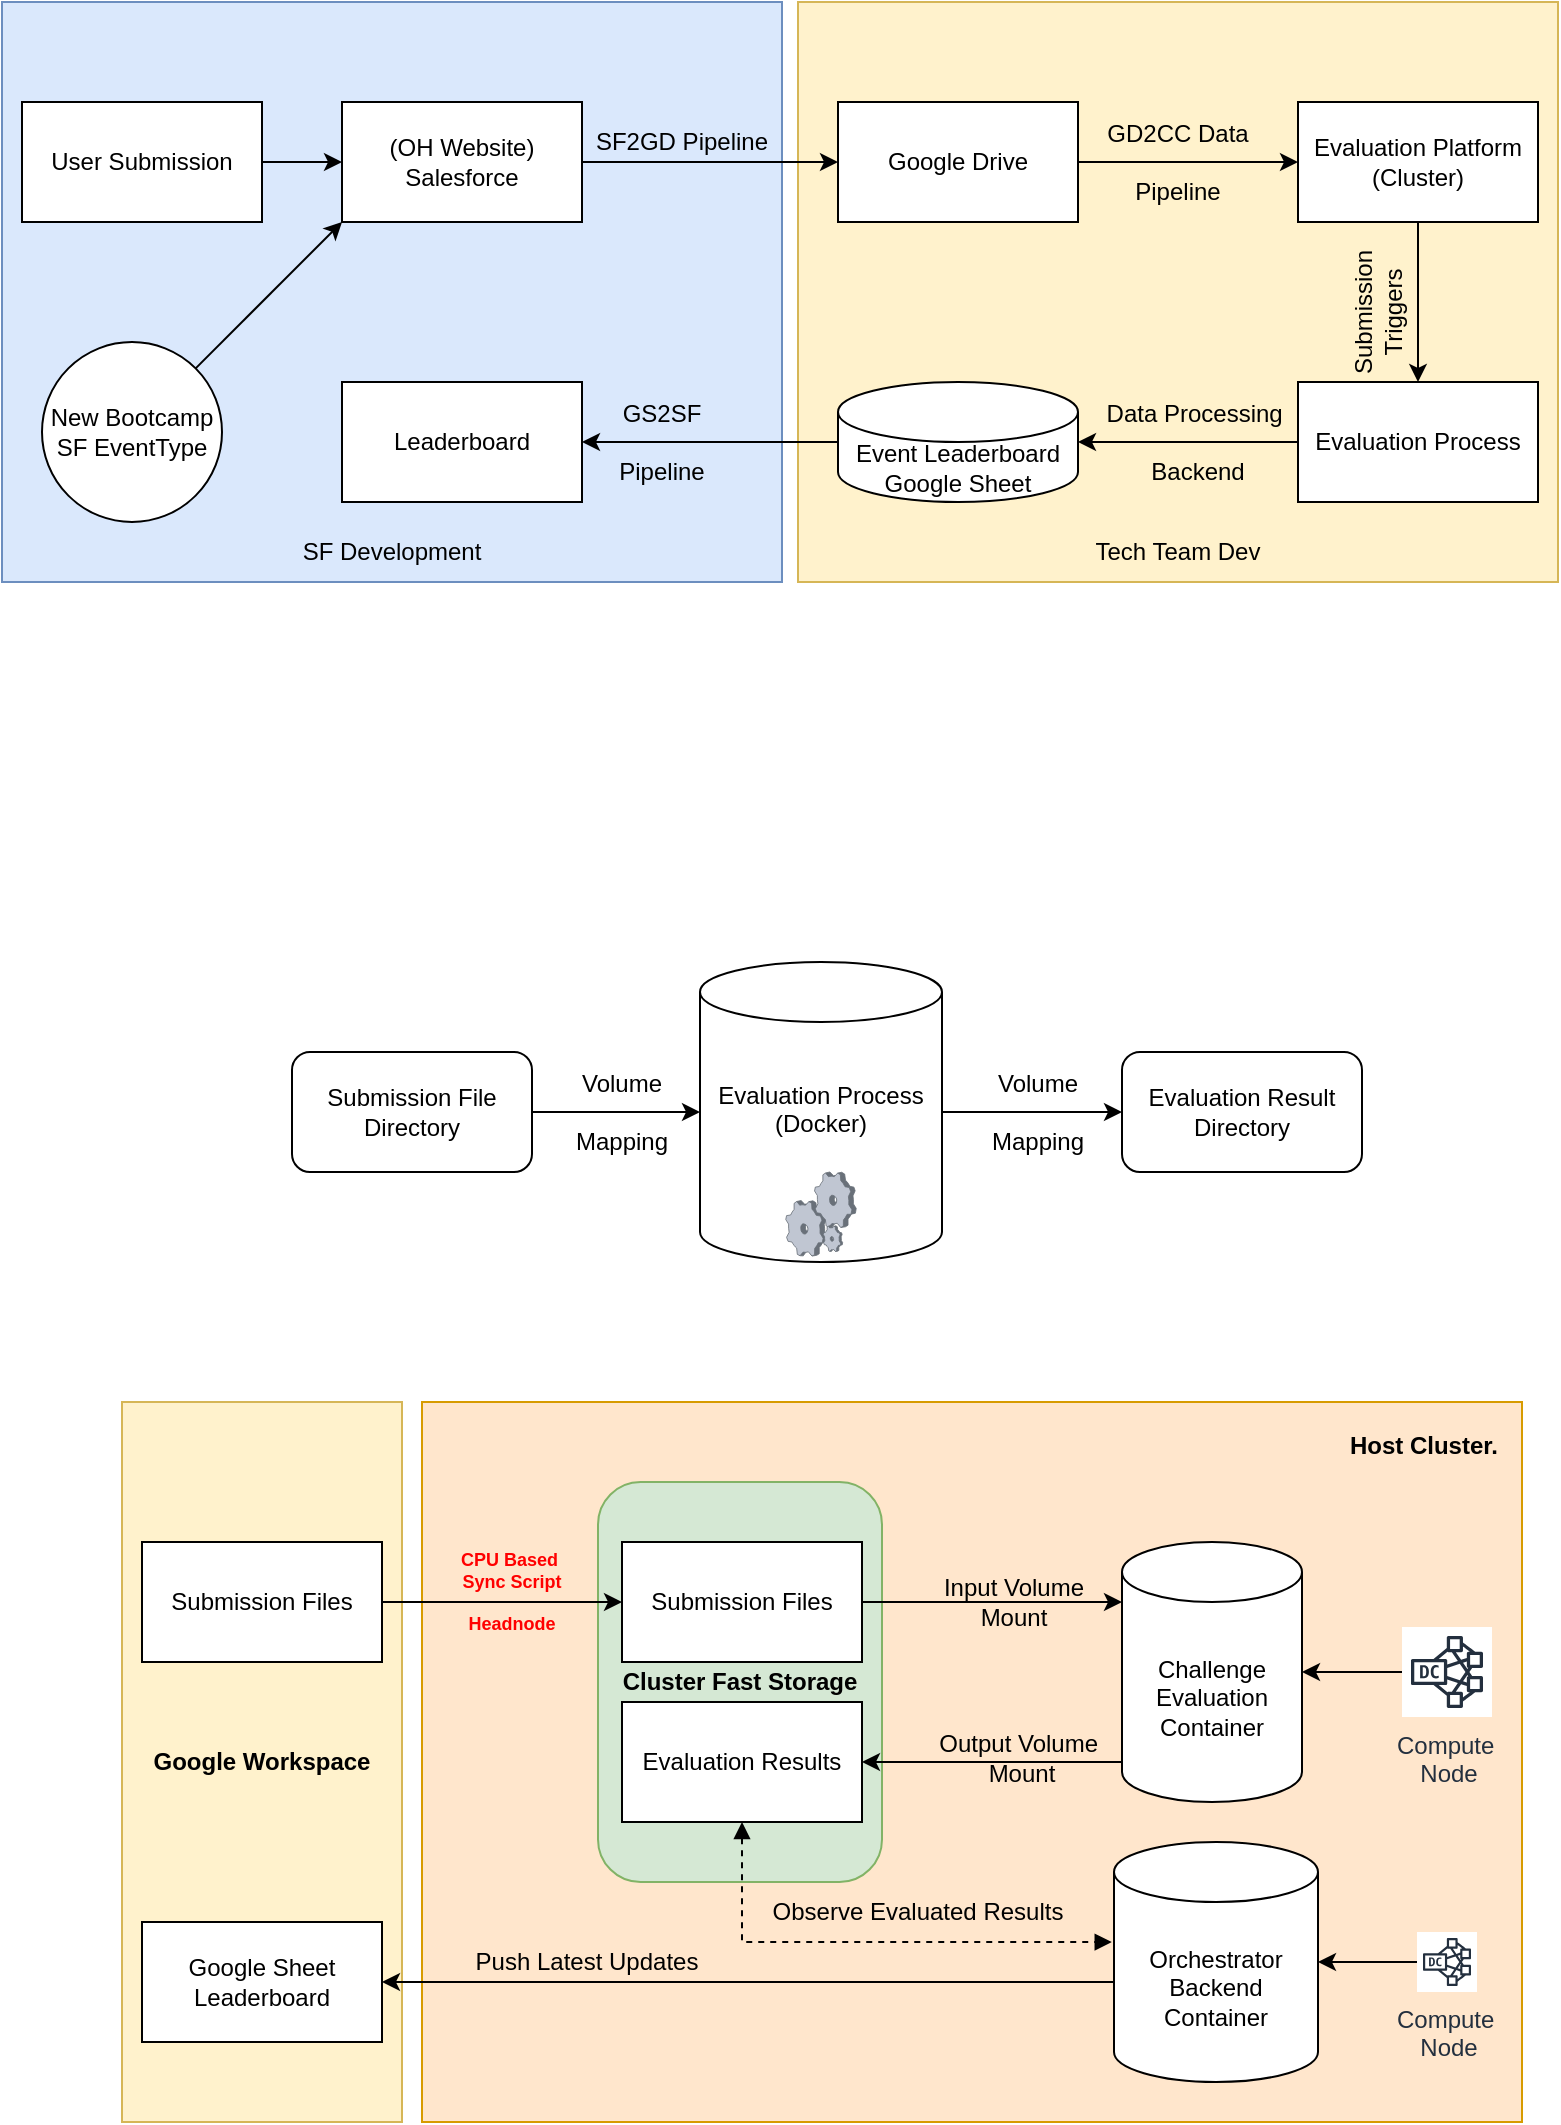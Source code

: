 <mxfile version="27.1.1">
  <diagram name="Page-1" id="oaaN-xaVI2owKklGk6Wr">
    <mxGraphModel dx="1234" dy="790" grid="1" gridSize="10" guides="1" tooltips="1" connect="1" arrows="1" fold="1" page="1" pageScale="1" pageWidth="827" pageHeight="1169" math="0" shadow="0">
      <root>
        <mxCell id="0" />
        <mxCell id="1" parent="0" />
        <mxCell id="SpqWK2JKDd9mL29cQ0X0-30" value="&lt;b&gt;Google Workspace&lt;/b&gt;" style="rounded=0;whiteSpace=wrap;html=1;fillColor=#fff2cc;strokeColor=#d6b656;" vertex="1" parent="1">
          <mxGeometry x="70" y="780" width="140" height="360" as="geometry" />
        </mxCell>
        <mxCell id="SpqWK2JKDd9mL29cQ0X0-31" value="&lt;b&gt;Host Cluster.&amp;nbsp; &amp;nbsp;&lt;/b&gt;&lt;div&gt;&lt;b&gt;&lt;br&gt;&lt;/b&gt;&lt;/div&gt;&lt;div&gt;&lt;b&gt;&lt;br&gt;&lt;/b&gt;&lt;/div&gt;&lt;div&gt;&lt;b&gt;&lt;br&gt;&lt;/b&gt;&lt;/div&gt;&lt;div&gt;&lt;b&gt;&lt;br&gt;&lt;/b&gt;&lt;/div&gt;&lt;div&gt;&lt;b&gt;&lt;br&gt;&lt;/b&gt;&lt;/div&gt;&lt;div&gt;&lt;b&gt;&lt;br&gt;&lt;/b&gt;&lt;/div&gt;&lt;div&gt;&lt;b&gt;&lt;br&gt;&lt;/b&gt;&lt;/div&gt;&lt;div&gt;&lt;b&gt;&lt;br&gt;&lt;/b&gt;&lt;/div&gt;&lt;div&gt;&lt;b&gt;&lt;br&gt;&lt;/b&gt;&lt;/div&gt;&lt;div&gt;&lt;b&gt;&lt;br&gt;&lt;/b&gt;&lt;/div&gt;&lt;div&gt;&lt;b&gt;&lt;br&gt;&lt;/b&gt;&lt;/div&gt;&lt;div&gt;&lt;b&gt;&lt;br&gt;&lt;/b&gt;&lt;/div&gt;&lt;div&gt;&lt;b&gt;&lt;br&gt;&lt;/b&gt;&lt;/div&gt;&lt;div&gt;&lt;b&gt;&lt;br&gt;&lt;/b&gt;&lt;/div&gt;&lt;div&gt;&lt;b&gt;&lt;br&gt;&lt;/b&gt;&lt;/div&gt;&lt;div&gt;&lt;b&gt;&lt;br&gt;&lt;/b&gt;&lt;/div&gt;&lt;div&gt;&lt;b&gt;&lt;br&gt;&lt;/b&gt;&lt;/div&gt;&lt;div&gt;&lt;b&gt;&lt;br&gt;&lt;/b&gt;&lt;/div&gt;&lt;div&gt;&lt;b&gt;&lt;br&gt;&lt;/b&gt;&lt;/div&gt;&lt;div&gt;&lt;b&gt;&lt;br&gt;&lt;/b&gt;&lt;/div&gt;&lt;div&gt;&lt;b&gt;&lt;br&gt;&lt;/b&gt;&lt;/div&gt;&lt;div&gt;&lt;b&gt;&amp;nbsp;&lt;/b&gt;&lt;/div&gt;" style="rounded=0;whiteSpace=wrap;html=1;fillColor=#ffe6cc;strokeColor=#d79b00;align=right;" vertex="1" parent="1">
          <mxGeometry x="220" y="780" width="550" height="360" as="geometry" />
        </mxCell>
        <mxCell id="SpqWK2JKDd9mL29cQ0X0-33" value="&lt;b&gt;Cluster Fast Storage&lt;/b&gt;" style="rounded=1;whiteSpace=wrap;html=1;fillColor=#d5e8d4;strokeColor=#82b366;" vertex="1" parent="1">
          <mxGeometry x="308" y="820" width="142" height="200" as="geometry" />
        </mxCell>
        <mxCell id="_-sBluXxqgNnhQlg6VW2-16" value="" style="rounded=0;whiteSpace=wrap;html=1;fillColor=#fff2cc;strokeColor=#d6b656;" parent="1" vertex="1">
          <mxGeometry x="408" y="80" width="380" height="290" as="geometry" />
        </mxCell>
        <mxCell id="_-sBluXxqgNnhQlg6VW2-12" value="" style="rounded=0;whiteSpace=wrap;html=1;fillColor=#dae8fc;strokeColor=#6c8ebf;" parent="1" vertex="1">
          <mxGeometry x="10" y="80" width="390" height="290" as="geometry" />
        </mxCell>
        <mxCell id="gr2pJImmbowWirLbpPVM-4" value="" style="edgeStyle=orthogonalEdgeStyle;rounded=0;orthogonalLoop=1;jettySize=auto;html=1;" parent="1" source="gr2pJImmbowWirLbpPVM-2" target="gr2pJImmbowWirLbpPVM-3" edge="1">
          <mxGeometry relative="1" as="geometry" />
        </mxCell>
        <mxCell id="gr2pJImmbowWirLbpPVM-2" value="Evaluation Process" style="rounded=0;whiteSpace=wrap;html=1;" parent="1" vertex="1">
          <mxGeometry x="658" y="270" width="120" height="60" as="geometry" />
        </mxCell>
        <mxCell id="gr2pJImmbowWirLbpPVM-6" value="" style="edgeStyle=orthogonalEdgeStyle;rounded=0;orthogonalLoop=1;jettySize=auto;html=1;" parent="1" source="gr2pJImmbowWirLbpPVM-3" target="gr2pJImmbowWirLbpPVM-5" edge="1">
          <mxGeometry relative="1" as="geometry" />
        </mxCell>
        <mxCell id="gr2pJImmbowWirLbpPVM-3" value="Event Leaderboard&lt;div&gt;Google Sheet&lt;/div&gt;" style="shape=cylinder3;whiteSpace=wrap;html=1;boundedLbl=1;backgroundOutline=1;size=15;" parent="1" vertex="1">
          <mxGeometry x="428" y="270" width="120" height="60" as="geometry" />
        </mxCell>
        <mxCell id="gr2pJImmbowWirLbpPVM-5" value="Leaderboard" style="rounded=0;whiteSpace=wrap;html=1;" parent="1" vertex="1">
          <mxGeometry x="180" y="270" width="120" height="60" as="geometry" />
        </mxCell>
        <mxCell id="gr2pJImmbowWirLbpPVM-11" value="" style="edgeStyle=orthogonalEdgeStyle;rounded=0;orthogonalLoop=1;jettySize=auto;html=1;" parent="1" source="gr2pJImmbowWirLbpPVM-8" target="gr2pJImmbowWirLbpPVM-10" edge="1">
          <mxGeometry relative="1" as="geometry" />
        </mxCell>
        <mxCell id="gr2pJImmbowWirLbpPVM-8" value="User Submission" style="rounded=0;whiteSpace=wrap;html=1;" parent="1" vertex="1">
          <mxGeometry x="20" y="130" width="120" height="60" as="geometry" />
        </mxCell>
        <mxCell id="gr2pJImmbowWirLbpPVM-13" value="" style="edgeStyle=orthogonalEdgeStyle;rounded=0;orthogonalLoop=1;jettySize=auto;html=1;" parent="1" source="gr2pJImmbowWirLbpPVM-10" target="gr2pJImmbowWirLbpPVM-12" edge="1">
          <mxGeometry relative="1" as="geometry" />
        </mxCell>
        <mxCell id="gr2pJImmbowWirLbpPVM-10" value="&lt;div&gt;(OH Website)&lt;/div&gt;Salesforce" style="whiteSpace=wrap;html=1;rounded=0;" parent="1" vertex="1">
          <mxGeometry x="180" y="130" width="120" height="60" as="geometry" />
        </mxCell>
        <mxCell id="gr2pJImmbowWirLbpPVM-15" value="" style="edgeStyle=orthogonalEdgeStyle;rounded=0;orthogonalLoop=1;jettySize=auto;html=1;" parent="1" source="gr2pJImmbowWirLbpPVM-12" target="gr2pJImmbowWirLbpPVM-14" edge="1">
          <mxGeometry relative="1" as="geometry" />
        </mxCell>
        <mxCell id="gr2pJImmbowWirLbpPVM-12" value="Google Drive" style="whiteSpace=wrap;html=1;rounded=0;" parent="1" vertex="1">
          <mxGeometry x="428" y="130" width="120" height="60" as="geometry" />
        </mxCell>
        <mxCell id="gr2pJImmbowWirLbpPVM-16" value="" style="edgeStyle=orthogonalEdgeStyle;rounded=0;orthogonalLoop=1;jettySize=auto;html=1;" parent="1" source="gr2pJImmbowWirLbpPVM-14" target="gr2pJImmbowWirLbpPVM-2" edge="1">
          <mxGeometry relative="1" as="geometry" />
        </mxCell>
        <mxCell id="gr2pJImmbowWirLbpPVM-14" value="Evaluation Platform&lt;div&gt;(Cluster)&lt;/div&gt;" style="whiteSpace=wrap;html=1;rounded=0;" parent="1" vertex="1">
          <mxGeometry x="658" y="130" width="120" height="60" as="geometry" />
        </mxCell>
        <mxCell id="_-sBluXxqgNnhQlg6VW2-1" value="SF2GD Pipeline" style="text;html=1;align=center;verticalAlign=middle;whiteSpace=wrap;rounded=0;" parent="1" vertex="1">
          <mxGeometry x="300" y="140" width="100" height="20" as="geometry" />
        </mxCell>
        <mxCell id="_-sBluXxqgNnhQlg6VW2-3" value="GD2CC Data&lt;div&gt;&lt;br&gt;&lt;/div&gt;&lt;div&gt;Pipeline&lt;/div&gt;" style="text;html=1;align=center;verticalAlign=middle;whiteSpace=wrap;rounded=0;" parent="1" vertex="1">
          <mxGeometry x="518" y="145" width="160" height="30" as="geometry" />
        </mxCell>
        <mxCell id="_-sBluXxqgNnhQlg6VW2-5" value="Submission Triggers" style="text;html=1;align=center;verticalAlign=middle;whiteSpace=wrap;rounded=0;rotation=-90;" parent="1" vertex="1">
          <mxGeometry x="668" y="220" width="60" height="30" as="geometry" />
        </mxCell>
        <mxCell id="_-sBluXxqgNnhQlg6VW2-6" value="Data Processing&amp;nbsp;&lt;div&gt;&lt;br&gt;&lt;/div&gt;&lt;div&gt;Backend&lt;/div&gt;" style="text;html=1;align=center;verticalAlign=middle;whiteSpace=wrap;rounded=0;rotation=0;" parent="1" vertex="1">
          <mxGeometry x="558" y="285" width="100" height="30" as="geometry" />
        </mxCell>
        <mxCell id="_-sBluXxqgNnhQlg6VW2-11" value="GS2SF&lt;div&gt;&lt;br&gt;&lt;/div&gt;&lt;div&gt;Pipeline&lt;/div&gt;" style="text;html=1;align=center;verticalAlign=middle;whiteSpace=wrap;rounded=0;" parent="1" vertex="1">
          <mxGeometry x="310" y="285" width="60" height="30" as="geometry" />
        </mxCell>
        <mxCell id="_-sBluXxqgNnhQlg6VW2-13" value="SF Development" style="text;html=1;align=center;verticalAlign=middle;whiteSpace=wrap;rounded=0;" parent="1" vertex="1">
          <mxGeometry x="155" y="340" width="100" height="30" as="geometry" />
        </mxCell>
        <mxCell id="_-sBluXxqgNnhQlg6VW2-14" value="New Bootcamp&lt;div&gt;SF EventType&lt;/div&gt;" style="ellipse;whiteSpace=wrap;html=1;aspect=fixed;" parent="1" vertex="1">
          <mxGeometry x="30" y="250" width="90" height="90" as="geometry" />
        </mxCell>
        <mxCell id="_-sBluXxqgNnhQlg6VW2-15" value="" style="endArrow=classic;html=1;rounded=0;exitX=1;exitY=0;exitDx=0;exitDy=0;entryX=0;entryY=1;entryDx=0;entryDy=0;" parent="1" source="_-sBluXxqgNnhQlg6VW2-14" target="gr2pJImmbowWirLbpPVM-10" edge="1">
          <mxGeometry width="50" height="50" relative="1" as="geometry">
            <mxPoint x="480" y="390" as="sourcePoint" />
            <mxPoint x="530" y="340" as="targetPoint" />
          </mxGeometry>
        </mxCell>
        <mxCell id="_-sBluXxqgNnhQlg6VW2-17" value="Tech Team Dev" style="text;html=1;align=center;verticalAlign=middle;whiteSpace=wrap;rounded=0;" parent="1" vertex="1">
          <mxGeometry x="538" y="340" width="120" height="30" as="geometry" />
        </mxCell>
        <mxCell id="8gj9geVY3_DfCZQZ7S0--6" value="" style="edgeStyle=orthogonalEdgeStyle;rounded=0;orthogonalLoop=1;jettySize=auto;html=1;" parent="1" source="8gj9geVY3_DfCZQZ7S0--1" target="8gj9geVY3_DfCZQZ7S0--5" edge="1">
          <mxGeometry relative="1" as="geometry" />
        </mxCell>
        <mxCell id="8gj9geVY3_DfCZQZ7S0--1" value="&lt;div&gt;Evaluation Process&lt;/div&gt;(Docker)&lt;div&gt;&lt;br&gt;&lt;/div&gt;&lt;div&gt;&lt;br&gt;&lt;/div&gt;" style="shape=cylinder3;whiteSpace=wrap;html=1;boundedLbl=1;backgroundOutline=1;size=15;" parent="1" vertex="1">
          <mxGeometry x="359" y="560" width="121" height="150" as="geometry" />
        </mxCell>
        <mxCell id="8gj9geVY3_DfCZQZ7S0--3" value="" style="edgeStyle=orthogonalEdgeStyle;rounded=0;orthogonalLoop=1;jettySize=auto;html=1;" parent="1" source="8gj9geVY3_DfCZQZ7S0--2" target="8gj9geVY3_DfCZQZ7S0--1" edge="1">
          <mxGeometry relative="1" as="geometry" />
        </mxCell>
        <mxCell id="8gj9geVY3_DfCZQZ7S0--2" value="Submission File Directory" style="rounded=1;whiteSpace=wrap;html=1;" parent="1" vertex="1">
          <mxGeometry x="155" y="605" width="120" height="60" as="geometry" />
        </mxCell>
        <mxCell id="8gj9geVY3_DfCZQZ7S0--4" value="Volume&lt;div&gt;&amp;nbsp;&lt;/div&gt;&lt;div&gt;Mapping&lt;/div&gt;" style="text;html=1;align=center;verticalAlign=middle;whiteSpace=wrap;rounded=0;" parent="1" vertex="1">
          <mxGeometry x="290" y="620" width="60" height="30" as="geometry" />
        </mxCell>
        <mxCell id="8gj9geVY3_DfCZQZ7S0--5" value="Evaluation Result&lt;div&gt;Directory&lt;/div&gt;" style="rounded=1;whiteSpace=wrap;html=1;" parent="1" vertex="1">
          <mxGeometry x="570" y="605" width="120" height="60" as="geometry" />
        </mxCell>
        <mxCell id="8gj9geVY3_DfCZQZ7S0--8" value="Volume&lt;div&gt;&amp;nbsp;&lt;/div&gt;&lt;div&gt;Mapping&lt;/div&gt;" style="text;html=1;align=center;verticalAlign=middle;whiteSpace=wrap;rounded=0;" parent="1" vertex="1">
          <mxGeometry x="498" y="620" width="60" height="30" as="geometry" />
        </mxCell>
        <mxCell id="8gj9geVY3_DfCZQZ7S0--10" value="" style="verticalLabelPosition=bottom;sketch=0;aspect=fixed;html=1;verticalAlign=top;strokeColor=none;align=center;outlineConnect=0;shape=mxgraph.citrix.process;" parent="1" vertex="1">
          <mxGeometry x="401.88" y="665" width="35.23" height="42" as="geometry" />
        </mxCell>
        <mxCell id="SpqWK2JKDd9mL29cQ0X0-3" value="" style="edgeStyle=orthogonalEdgeStyle;rounded=0;orthogonalLoop=1;jettySize=auto;html=1;" edge="1" parent="1" source="SpqWK2JKDd9mL29cQ0X0-1" target="SpqWK2JKDd9mL29cQ0X0-2">
          <mxGeometry relative="1" as="geometry" />
        </mxCell>
        <mxCell id="SpqWK2JKDd9mL29cQ0X0-1" value="Submission Files" style="rounded=0;whiteSpace=wrap;html=1;" vertex="1" parent="1">
          <mxGeometry x="80" y="850" width="120" height="60" as="geometry" />
        </mxCell>
        <mxCell id="SpqWK2JKDd9mL29cQ0X0-19" value="" style="edgeStyle=orthogonalEdgeStyle;rounded=0;orthogonalLoop=1;jettySize=auto;html=1;" edge="1" parent="1" source="SpqWK2JKDd9mL29cQ0X0-2" target="SpqWK2JKDd9mL29cQ0X0-18">
          <mxGeometry relative="1" as="geometry">
            <Array as="points">
              <mxPoint x="490" y="880" />
              <mxPoint x="490" y="880" />
            </Array>
          </mxGeometry>
        </mxCell>
        <mxCell id="SpqWK2JKDd9mL29cQ0X0-2" value="Submission Files" style="rounded=0;whiteSpace=wrap;html=1;" vertex="1" parent="1">
          <mxGeometry x="320" y="850" width="120" height="60" as="geometry" />
        </mxCell>
        <mxCell id="SpqWK2JKDd9mL29cQ0X0-7" value="Evaluation Results" style="rounded=0;whiteSpace=wrap;html=1;" vertex="1" parent="1">
          <mxGeometry x="320" y="930" width="120" height="60" as="geometry" />
        </mxCell>
        <mxCell id="SpqWK2JKDd9mL29cQ0X0-16" style="edgeStyle=orthogonalEdgeStyle;rounded=0;orthogonalLoop=1;jettySize=auto;html=1;exitX=0;exitY=0;exitDx=0;exitDy=82.5;exitPerimeter=0;entryX=1;entryY=0.5;entryDx=0;entryDy=0;" edge="1" parent="1" source="SpqWK2JKDd9mL29cQ0X0-13" target="SpqWK2JKDd9mL29cQ0X0-15">
          <mxGeometry relative="1" as="geometry">
            <Array as="points">
              <mxPoint x="566" y="1070" />
            </Array>
          </mxGeometry>
        </mxCell>
        <mxCell id="SpqWK2JKDd9mL29cQ0X0-13" value="&lt;div&gt;Orchestrator&lt;/div&gt;&lt;div&gt;Backend Container&lt;/div&gt;" style="shape=cylinder3;whiteSpace=wrap;html=1;boundedLbl=1;backgroundOutline=1;size=15;" vertex="1" parent="1">
          <mxGeometry x="566" y="1000" width="102" height="120" as="geometry" />
        </mxCell>
        <mxCell id="SpqWK2JKDd9mL29cQ0X0-14" style="edgeStyle=orthogonalEdgeStyle;rounded=0;orthogonalLoop=1;jettySize=auto;html=1;exitX=0.5;exitY=1;exitDx=0;exitDy=0;entryX=-0.011;entryY=0.417;entryDx=0;entryDy=0;entryPerimeter=0;curved=0;endArrow=block;endFill=1;startArrow=block;startFill=1;dashed=1;" edge="1" parent="1" source="SpqWK2JKDd9mL29cQ0X0-7" target="SpqWK2JKDd9mL29cQ0X0-13">
          <mxGeometry relative="1" as="geometry">
            <Array as="points">
              <mxPoint x="380" y="1050" />
            </Array>
          </mxGeometry>
        </mxCell>
        <mxCell id="SpqWK2JKDd9mL29cQ0X0-15" value="Google Sheet Leaderboard" style="rounded=0;whiteSpace=wrap;html=1;" vertex="1" parent="1">
          <mxGeometry x="80" y="1040" width="120" height="60" as="geometry" />
        </mxCell>
        <mxCell id="SpqWK2JKDd9mL29cQ0X0-21" style="edgeStyle=orthogonalEdgeStyle;rounded=0;orthogonalLoop=1;jettySize=auto;html=1;exitX=0;exitY=0;exitDx=0;exitDy=90;exitPerimeter=0;entryX=1;entryY=0.5;entryDx=0;entryDy=0;" edge="1" parent="1" source="SpqWK2JKDd9mL29cQ0X0-18" target="SpqWK2JKDd9mL29cQ0X0-7">
          <mxGeometry relative="1" as="geometry">
            <Array as="points">
              <mxPoint x="600" y="960" />
            </Array>
          </mxGeometry>
        </mxCell>
        <mxCell id="SpqWK2JKDd9mL29cQ0X0-18" value="&lt;div&gt;Challenge Evaluation Container&lt;/div&gt;" style="shape=cylinder3;whiteSpace=wrap;html=1;boundedLbl=1;backgroundOutline=1;size=15;" vertex="1" parent="1">
          <mxGeometry x="570" y="850" width="90" height="130" as="geometry" />
        </mxCell>
        <mxCell id="SpqWK2JKDd9mL29cQ0X0-27" value="" style="edgeStyle=orthogonalEdgeStyle;rounded=0;orthogonalLoop=1;jettySize=auto;html=1;" edge="1" parent="1" source="SpqWK2JKDd9mL29cQ0X0-25" target="SpqWK2JKDd9mL29cQ0X0-18">
          <mxGeometry relative="1" as="geometry" />
        </mxCell>
        <mxCell id="SpqWK2JKDd9mL29cQ0X0-25" value="Compute&amp;nbsp;&lt;div&gt;Node&lt;/div&gt;" style="sketch=0;outlineConnect=0;fontColor=#232F3E;gradientColor=none;strokeColor=#232F3E;fillColor=#ffffff;dashed=0;verticalLabelPosition=bottom;verticalAlign=top;align=center;html=1;fontSize=12;fontStyle=0;aspect=fixed;shape=mxgraph.aws4.resourceIcon;resIcon=mxgraph.aws4.dense_compute_node;" vertex="1" parent="1">
          <mxGeometry x="710" y="892.5" width="45" height="45" as="geometry" />
        </mxCell>
        <mxCell id="SpqWK2JKDd9mL29cQ0X0-29" value="" style="edgeStyle=orthogonalEdgeStyle;rounded=0;orthogonalLoop=1;jettySize=auto;html=1;" edge="1" parent="1" source="SpqWK2JKDd9mL29cQ0X0-28" target="SpqWK2JKDd9mL29cQ0X0-13">
          <mxGeometry relative="1" as="geometry" />
        </mxCell>
        <mxCell id="SpqWK2JKDd9mL29cQ0X0-28" value="Compute&amp;nbsp;&lt;div&gt;Node&lt;/div&gt;" style="sketch=0;outlineConnect=0;fontColor=#232F3E;gradientColor=none;strokeColor=#232F3E;fillColor=#ffffff;dashed=0;verticalLabelPosition=bottom;verticalAlign=top;align=center;html=1;fontSize=12;fontStyle=0;aspect=fixed;shape=mxgraph.aws4.resourceIcon;resIcon=mxgraph.aws4.dense_compute_node;" vertex="1" parent="1">
          <mxGeometry x="717.5" y="1045" width="30" height="30" as="geometry" />
        </mxCell>
        <mxCell id="SpqWK2JKDd9mL29cQ0X0-32" value="&lt;b&gt;&lt;font style=&quot;color: rgb(255, 0, 0);&quot;&gt;CPU Based&amp;nbsp;&lt;/font&gt;&lt;/b&gt;&lt;div&gt;&lt;b&gt;&lt;font style=&quot;color: rgb(255, 0, 0);&quot;&gt;Sync Script&lt;/font&gt;&lt;/b&gt;&lt;div&gt;&lt;br&gt;&lt;/div&gt;&lt;div&gt;&lt;b&gt;&lt;font style=&quot;color: rgb(255, 0, 0);&quot;&gt;Headnode&lt;/font&gt;&lt;/b&gt;&lt;/div&gt;&lt;/div&gt;" style="text;html=1;align=center;verticalAlign=middle;whiteSpace=wrap;rounded=0;fontSize=9;" vertex="1" parent="1">
          <mxGeometry x="230" y="860" width="70" height="30" as="geometry" />
        </mxCell>
        <mxCell id="SpqWK2JKDd9mL29cQ0X0-34" value="Input Volume&lt;div&gt;Mount&lt;/div&gt;" style="text;html=1;align=center;verticalAlign=middle;whiteSpace=wrap;rounded=0;" vertex="1" parent="1">
          <mxGeometry x="466" y="865" width="100" height="30" as="geometry" />
        </mxCell>
        <mxCell id="SpqWK2JKDd9mL29cQ0X0-36" value="Output Volume&lt;span style=&quot;background-color: transparent; color: light-dark(rgb(0, 0, 0), rgb(255, 255, 255));&quot;&gt;&amp;nbsp;&lt;/span&gt;&lt;div&gt;Mount&lt;/div&gt;" style="text;html=1;align=center;verticalAlign=middle;whiteSpace=wrap;rounded=0;" vertex="1" parent="1">
          <mxGeometry x="470" y="943" width="100" height="30" as="geometry" />
        </mxCell>
        <mxCell id="SpqWK2JKDd9mL29cQ0X0-39" value="Push Latest Updates" style="text;html=1;align=center;verticalAlign=middle;whiteSpace=wrap;rounded=0;" vertex="1" parent="1">
          <mxGeometry x="235" y="1045" width="135" height="30" as="geometry" />
        </mxCell>
        <mxCell id="SpqWK2JKDd9mL29cQ0X0-40" value="Observe Evaluated Results" style="text;html=1;align=center;verticalAlign=middle;whiteSpace=wrap;rounded=0;" vertex="1" parent="1">
          <mxGeometry x="388" y="1020" width="160" height="30" as="geometry" />
        </mxCell>
      </root>
    </mxGraphModel>
  </diagram>
</mxfile>
